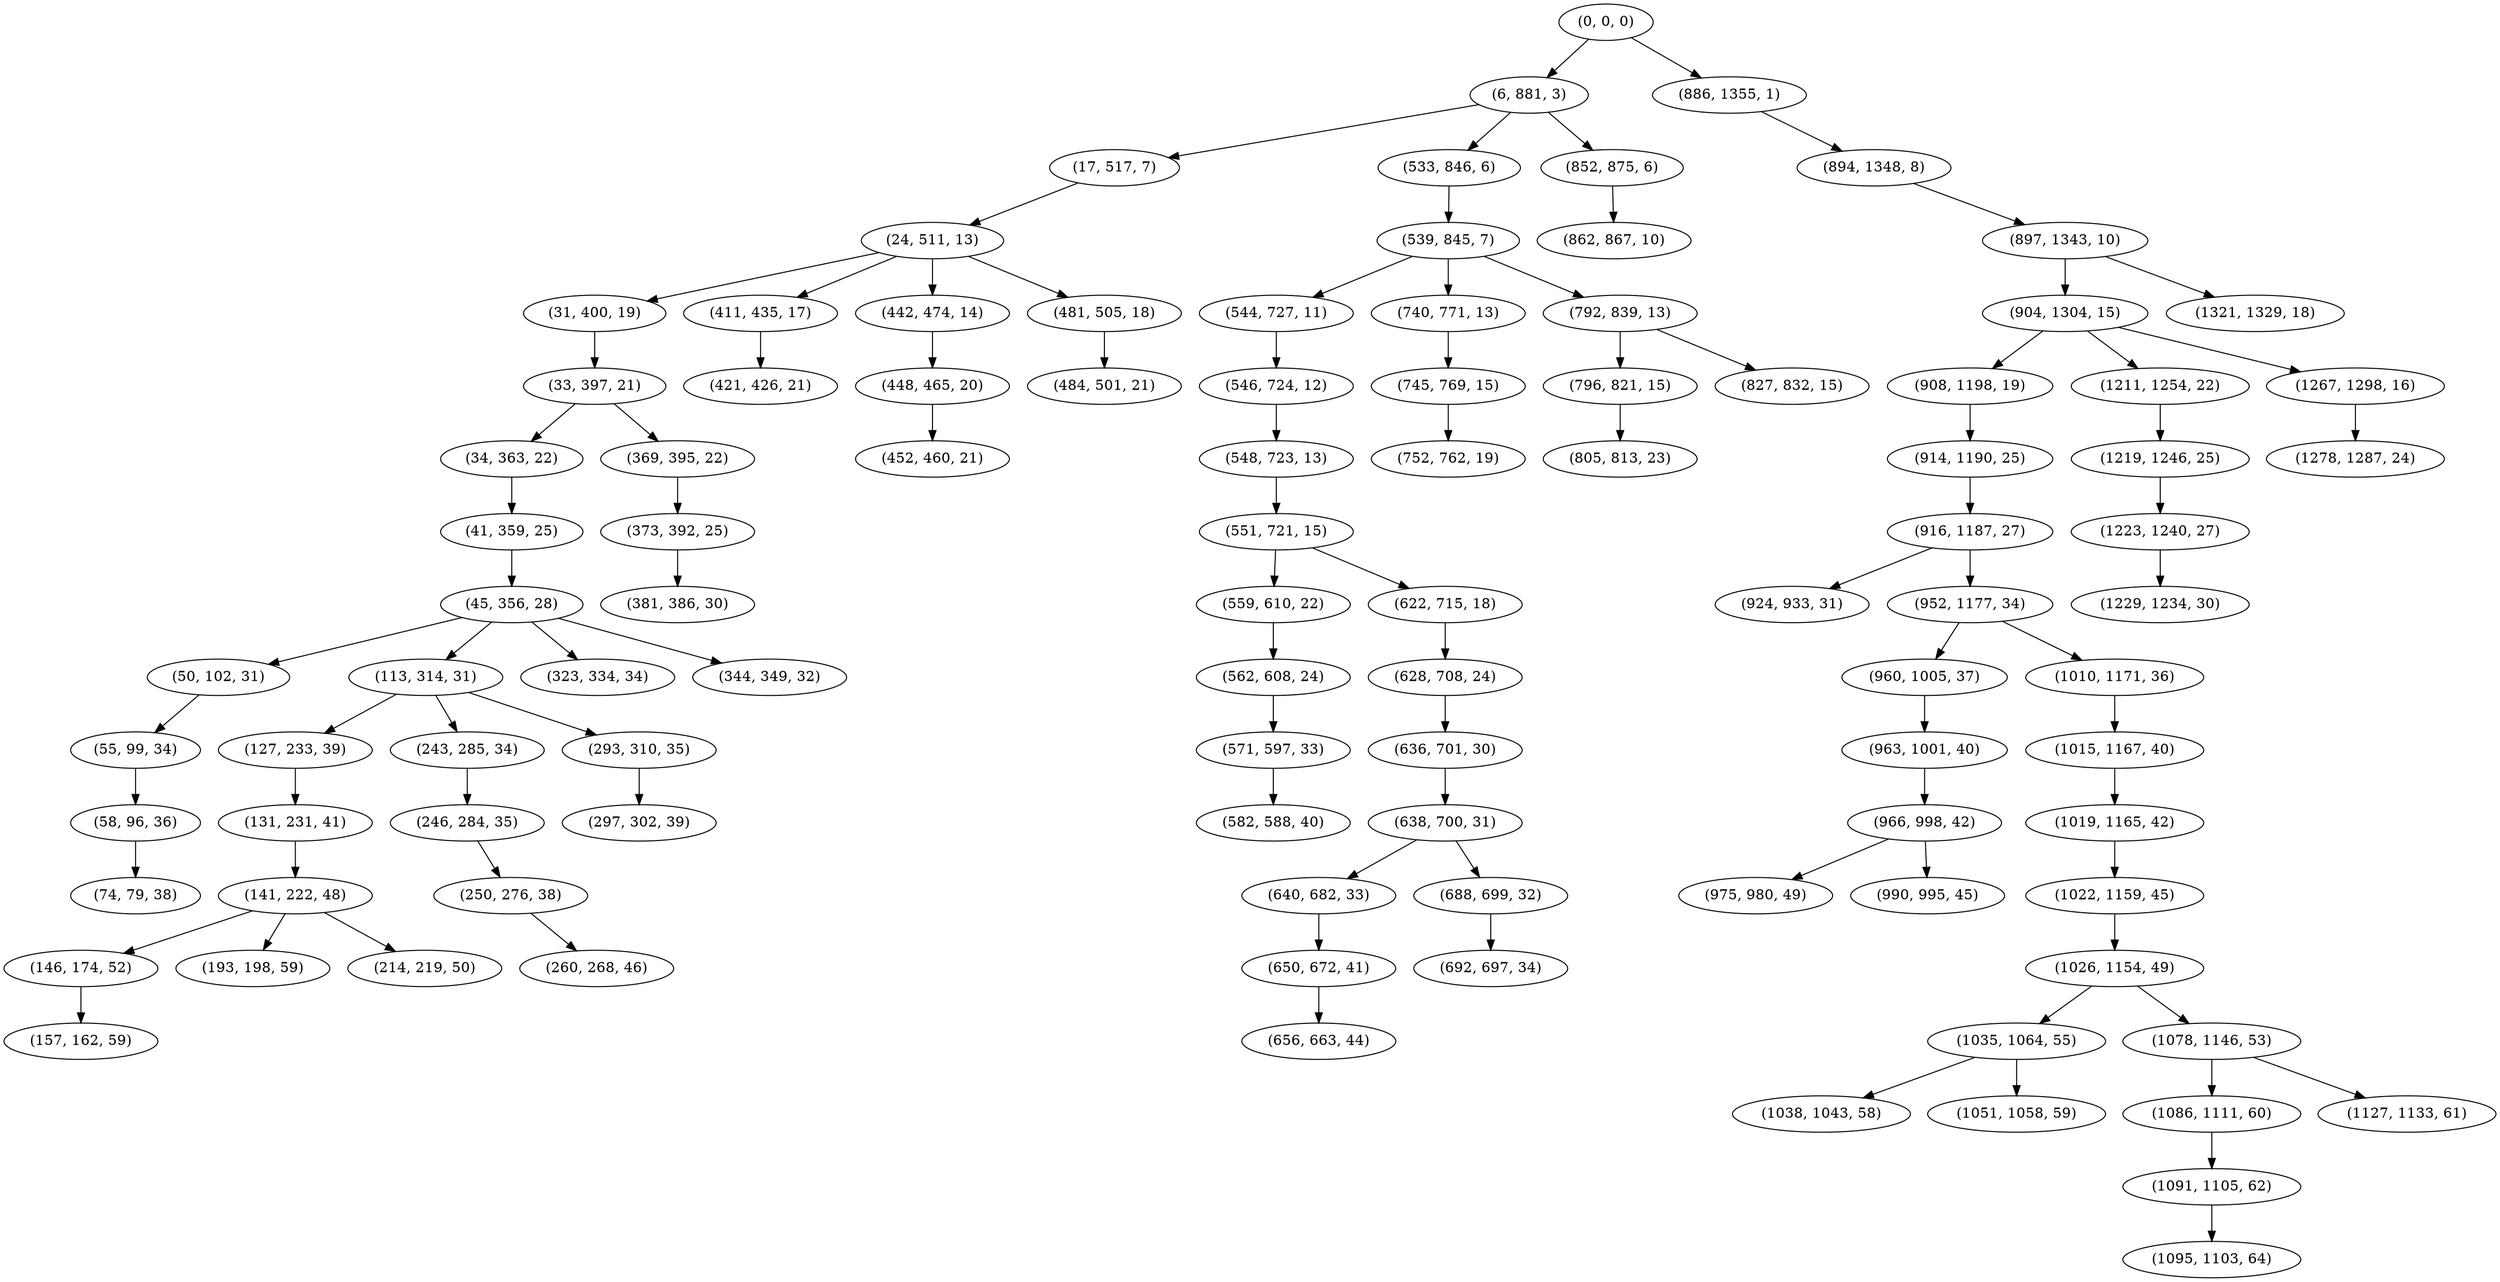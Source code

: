 digraph tree {
    "(0, 0, 0)";
    "(6, 881, 3)";
    "(17, 517, 7)";
    "(24, 511, 13)";
    "(31, 400, 19)";
    "(33, 397, 21)";
    "(34, 363, 22)";
    "(41, 359, 25)";
    "(45, 356, 28)";
    "(50, 102, 31)";
    "(55, 99, 34)";
    "(58, 96, 36)";
    "(74, 79, 38)";
    "(113, 314, 31)";
    "(127, 233, 39)";
    "(131, 231, 41)";
    "(141, 222, 48)";
    "(146, 174, 52)";
    "(157, 162, 59)";
    "(193, 198, 59)";
    "(214, 219, 50)";
    "(243, 285, 34)";
    "(246, 284, 35)";
    "(250, 276, 38)";
    "(260, 268, 46)";
    "(293, 310, 35)";
    "(297, 302, 39)";
    "(323, 334, 34)";
    "(344, 349, 32)";
    "(369, 395, 22)";
    "(373, 392, 25)";
    "(381, 386, 30)";
    "(411, 435, 17)";
    "(421, 426, 21)";
    "(442, 474, 14)";
    "(448, 465, 20)";
    "(452, 460, 21)";
    "(481, 505, 18)";
    "(484, 501, 21)";
    "(533, 846, 6)";
    "(539, 845, 7)";
    "(544, 727, 11)";
    "(546, 724, 12)";
    "(548, 723, 13)";
    "(551, 721, 15)";
    "(559, 610, 22)";
    "(562, 608, 24)";
    "(571, 597, 33)";
    "(582, 588, 40)";
    "(622, 715, 18)";
    "(628, 708, 24)";
    "(636, 701, 30)";
    "(638, 700, 31)";
    "(640, 682, 33)";
    "(650, 672, 41)";
    "(656, 663, 44)";
    "(688, 699, 32)";
    "(692, 697, 34)";
    "(740, 771, 13)";
    "(745, 769, 15)";
    "(752, 762, 19)";
    "(792, 839, 13)";
    "(796, 821, 15)";
    "(805, 813, 23)";
    "(827, 832, 15)";
    "(852, 875, 6)";
    "(862, 867, 10)";
    "(886, 1355, 1)";
    "(894, 1348, 8)";
    "(897, 1343, 10)";
    "(904, 1304, 15)";
    "(908, 1198, 19)";
    "(914, 1190, 25)";
    "(916, 1187, 27)";
    "(924, 933, 31)";
    "(952, 1177, 34)";
    "(960, 1005, 37)";
    "(963, 1001, 40)";
    "(966, 998, 42)";
    "(975, 980, 49)";
    "(990, 995, 45)";
    "(1010, 1171, 36)";
    "(1015, 1167, 40)";
    "(1019, 1165, 42)";
    "(1022, 1159, 45)";
    "(1026, 1154, 49)";
    "(1035, 1064, 55)";
    "(1038, 1043, 58)";
    "(1051, 1058, 59)";
    "(1078, 1146, 53)";
    "(1086, 1111, 60)";
    "(1091, 1105, 62)";
    "(1095, 1103, 64)";
    "(1127, 1133, 61)";
    "(1211, 1254, 22)";
    "(1219, 1246, 25)";
    "(1223, 1240, 27)";
    "(1229, 1234, 30)";
    "(1267, 1298, 16)";
    "(1278, 1287, 24)";
    "(1321, 1329, 18)";
    "(0, 0, 0)" -> "(6, 881, 3)";
    "(0, 0, 0)" -> "(886, 1355, 1)";
    "(6, 881, 3)" -> "(17, 517, 7)";
    "(6, 881, 3)" -> "(533, 846, 6)";
    "(6, 881, 3)" -> "(852, 875, 6)";
    "(17, 517, 7)" -> "(24, 511, 13)";
    "(24, 511, 13)" -> "(31, 400, 19)";
    "(24, 511, 13)" -> "(411, 435, 17)";
    "(24, 511, 13)" -> "(442, 474, 14)";
    "(24, 511, 13)" -> "(481, 505, 18)";
    "(31, 400, 19)" -> "(33, 397, 21)";
    "(33, 397, 21)" -> "(34, 363, 22)";
    "(33, 397, 21)" -> "(369, 395, 22)";
    "(34, 363, 22)" -> "(41, 359, 25)";
    "(41, 359, 25)" -> "(45, 356, 28)";
    "(45, 356, 28)" -> "(50, 102, 31)";
    "(45, 356, 28)" -> "(113, 314, 31)";
    "(45, 356, 28)" -> "(323, 334, 34)";
    "(45, 356, 28)" -> "(344, 349, 32)";
    "(50, 102, 31)" -> "(55, 99, 34)";
    "(55, 99, 34)" -> "(58, 96, 36)";
    "(58, 96, 36)" -> "(74, 79, 38)";
    "(113, 314, 31)" -> "(127, 233, 39)";
    "(113, 314, 31)" -> "(243, 285, 34)";
    "(113, 314, 31)" -> "(293, 310, 35)";
    "(127, 233, 39)" -> "(131, 231, 41)";
    "(131, 231, 41)" -> "(141, 222, 48)";
    "(141, 222, 48)" -> "(146, 174, 52)";
    "(141, 222, 48)" -> "(193, 198, 59)";
    "(141, 222, 48)" -> "(214, 219, 50)";
    "(146, 174, 52)" -> "(157, 162, 59)";
    "(243, 285, 34)" -> "(246, 284, 35)";
    "(246, 284, 35)" -> "(250, 276, 38)";
    "(250, 276, 38)" -> "(260, 268, 46)";
    "(293, 310, 35)" -> "(297, 302, 39)";
    "(369, 395, 22)" -> "(373, 392, 25)";
    "(373, 392, 25)" -> "(381, 386, 30)";
    "(411, 435, 17)" -> "(421, 426, 21)";
    "(442, 474, 14)" -> "(448, 465, 20)";
    "(448, 465, 20)" -> "(452, 460, 21)";
    "(481, 505, 18)" -> "(484, 501, 21)";
    "(533, 846, 6)" -> "(539, 845, 7)";
    "(539, 845, 7)" -> "(544, 727, 11)";
    "(539, 845, 7)" -> "(740, 771, 13)";
    "(539, 845, 7)" -> "(792, 839, 13)";
    "(544, 727, 11)" -> "(546, 724, 12)";
    "(546, 724, 12)" -> "(548, 723, 13)";
    "(548, 723, 13)" -> "(551, 721, 15)";
    "(551, 721, 15)" -> "(559, 610, 22)";
    "(551, 721, 15)" -> "(622, 715, 18)";
    "(559, 610, 22)" -> "(562, 608, 24)";
    "(562, 608, 24)" -> "(571, 597, 33)";
    "(571, 597, 33)" -> "(582, 588, 40)";
    "(622, 715, 18)" -> "(628, 708, 24)";
    "(628, 708, 24)" -> "(636, 701, 30)";
    "(636, 701, 30)" -> "(638, 700, 31)";
    "(638, 700, 31)" -> "(640, 682, 33)";
    "(638, 700, 31)" -> "(688, 699, 32)";
    "(640, 682, 33)" -> "(650, 672, 41)";
    "(650, 672, 41)" -> "(656, 663, 44)";
    "(688, 699, 32)" -> "(692, 697, 34)";
    "(740, 771, 13)" -> "(745, 769, 15)";
    "(745, 769, 15)" -> "(752, 762, 19)";
    "(792, 839, 13)" -> "(796, 821, 15)";
    "(792, 839, 13)" -> "(827, 832, 15)";
    "(796, 821, 15)" -> "(805, 813, 23)";
    "(852, 875, 6)" -> "(862, 867, 10)";
    "(886, 1355, 1)" -> "(894, 1348, 8)";
    "(894, 1348, 8)" -> "(897, 1343, 10)";
    "(897, 1343, 10)" -> "(904, 1304, 15)";
    "(897, 1343, 10)" -> "(1321, 1329, 18)";
    "(904, 1304, 15)" -> "(908, 1198, 19)";
    "(904, 1304, 15)" -> "(1211, 1254, 22)";
    "(904, 1304, 15)" -> "(1267, 1298, 16)";
    "(908, 1198, 19)" -> "(914, 1190, 25)";
    "(914, 1190, 25)" -> "(916, 1187, 27)";
    "(916, 1187, 27)" -> "(924, 933, 31)";
    "(916, 1187, 27)" -> "(952, 1177, 34)";
    "(952, 1177, 34)" -> "(960, 1005, 37)";
    "(952, 1177, 34)" -> "(1010, 1171, 36)";
    "(960, 1005, 37)" -> "(963, 1001, 40)";
    "(963, 1001, 40)" -> "(966, 998, 42)";
    "(966, 998, 42)" -> "(975, 980, 49)";
    "(966, 998, 42)" -> "(990, 995, 45)";
    "(1010, 1171, 36)" -> "(1015, 1167, 40)";
    "(1015, 1167, 40)" -> "(1019, 1165, 42)";
    "(1019, 1165, 42)" -> "(1022, 1159, 45)";
    "(1022, 1159, 45)" -> "(1026, 1154, 49)";
    "(1026, 1154, 49)" -> "(1035, 1064, 55)";
    "(1026, 1154, 49)" -> "(1078, 1146, 53)";
    "(1035, 1064, 55)" -> "(1038, 1043, 58)";
    "(1035, 1064, 55)" -> "(1051, 1058, 59)";
    "(1078, 1146, 53)" -> "(1086, 1111, 60)";
    "(1078, 1146, 53)" -> "(1127, 1133, 61)";
    "(1086, 1111, 60)" -> "(1091, 1105, 62)";
    "(1091, 1105, 62)" -> "(1095, 1103, 64)";
    "(1211, 1254, 22)" -> "(1219, 1246, 25)";
    "(1219, 1246, 25)" -> "(1223, 1240, 27)";
    "(1223, 1240, 27)" -> "(1229, 1234, 30)";
    "(1267, 1298, 16)" -> "(1278, 1287, 24)";
}
